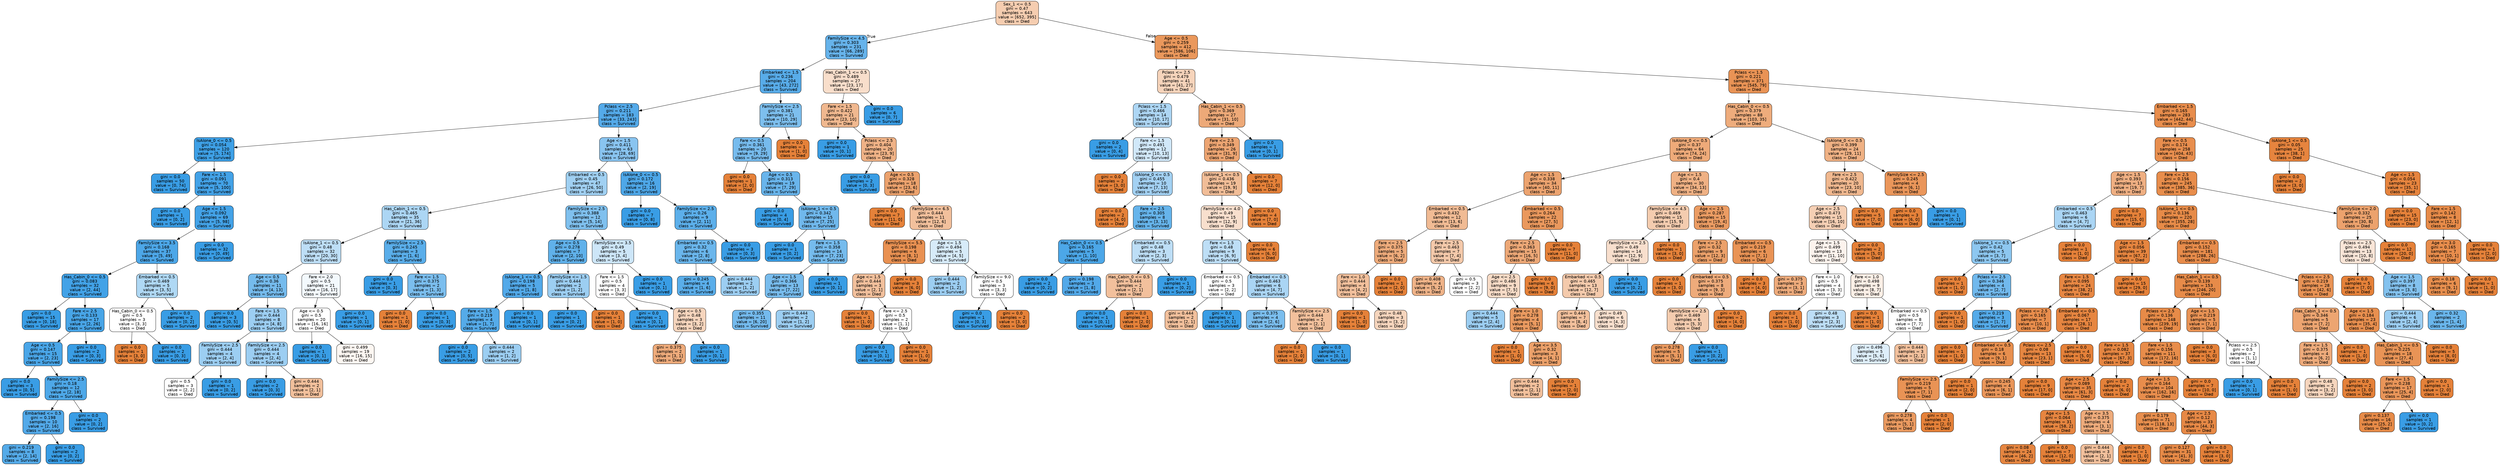 digraph Tree {
node [shape=box, style="filled, rounded", color="black", fontname=helvetica] ;
edge [fontname=helvetica] ;
0 [label="Sex_1 <= 0.5\ngini = 0.47\nsamples = 643\nvalue = [652, 395]\nclass = Died", fillcolor="#e5813965"] ;
1 [label="FamilySize <= 4.5\ngini = 0.303\nsamples = 231\nvalue = [66, 289]\nclass = Survived", fillcolor="#399de5c5"] ;
0 -> 1 [labeldistance=2.5, labelangle=45, headlabel="True"] ;
2 [label="Embarked <= 1.5\ngini = 0.236\nsamples = 204\nvalue = [43, 272]\nclass = Survived", fillcolor="#399de5d7"] ;
1 -> 2 ;
3 [label="Pclass <= 2.5\ngini = 0.211\nsamples = 183\nvalue = [33, 243]\nclass = Survived", fillcolor="#399de5dc"] ;
2 -> 3 ;
4 [label="IsAlone_0 <= 0.5\ngini = 0.054\nsamples = 120\nvalue = [5, 174]\nclass = Survived", fillcolor="#399de5f8"] ;
3 -> 4 ;
5 [label="gini = 0.0\nsamples = 50\nvalue = [0, 74]\nclass = Survived", fillcolor="#399de5ff"] ;
4 -> 5 ;
6 [label="Fare <= 1.5\ngini = 0.091\nsamples = 70\nvalue = [5, 100]\nclass = Survived", fillcolor="#399de5f2"] ;
4 -> 6 ;
7 [label="gini = 0.0\nsamples = 1\nvalue = [0, 2]\nclass = Survived", fillcolor="#399de5ff"] ;
6 -> 7 ;
8 [label="Age <= 1.5\ngini = 0.092\nsamples = 69\nvalue = [5, 98]\nclass = Survived", fillcolor="#399de5f2"] ;
6 -> 8 ;
9 [label="FamilySize <= 3.5\ngini = 0.168\nsamples = 37\nvalue = [5, 49]\nclass = Survived", fillcolor="#399de5e5"] ;
8 -> 9 ;
10 [label="Has_Cabin_0 <= 0.5\ngini = 0.083\nsamples = 32\nvalue = [2, 44]\nclass = Survived", fillcolor="#399de5f3"] ;
9 -> 10 ;
11 [label="gini = 0.0\nsamples = 15\nvalue = [0, 18]\nclass = Survived", fillcolor="#399de5ff"] ;
10 -> 11 ;
12 [label="Fare <= 2.5\ngini = 0.133\nsamples = 17\nvalue = [2, 26]\nclass = Survived", fillcolor="#399de5eb"] ;
10 -> 12 ;
13 [label="Age <= 0.5\ngini = 0.147\nsamples = 15\nvalue = [2, 23]\nclass = Survived", fillcolor="#399de5e9"] ;
12 -> 13 ;
14 [label="gini = 0.0\nsamples = 3\nvalue = [0, 5]\nclass = Survived", fillcolor="#399de5ff"] ;
13 -> 14 ;
15 [label="FamilySize <= 2.5\ngini = 0.18\nsamples = 12\nvalue = [2, 18]\nclass = Survived", fillcolor="#399de5e3"] ;
13 -> 15 ;
16 [label="Embarked <= 0.5\ngini = 0.198\nsamples = 10\nvalue = [2, 16]\nclass = Survived", fillcolor="#399de5df"] ;
15 -> 16 ;
17 [label="gini = 0.219\nsamples = 8\nvalue = [2, 14]\nclass = Survived", fillcolor="#399de5db"] ;
16 -> 17 ;
18 [label="gini = 0.0\nsamples = 2\nvalue = [0, 2]\nclass = Survived", fillcolor="#399de5ff"] ;
16 -> 18 ;
19 [label="gini = 0.0\nsamples = 2\nvalue = [0, 2]\nclass = Survived", fillcolor="#399de5ff"] ;
15 -> 19 ;
20 [label="gini = 0.0\nsamples = 2\nvalue = [0, 3]\nclass = Survived", fillcolor="#399de5ff"] ;
12 -> 20 ;
21 [label="Embarked <= 0.5\ngini = 0.469\nsamples = 5\nvalue = [3, 5]\nclass = Survived", fillcolor="#399de566"] ;
9 -> 21 ;
22 [label="Has_Cabin_0 <= 0.5\ngini = 0.5\nsamples = 3\nvalue = [3, 3]\nclass = Died", fillcolor="#e5813900"] ;
21 -> 22 ;
23 [label="gini = 0.0\nsamples = 1\nvalue = [3, 0]\nclass = Died", fillcolor="#e58139ff"] ;
22 -> 23 ;
24 [label="gini = 0.0\nsamples = 2\nvalue = [0, 3]\nclass = Survived", fillcolor="#399de5ff"] ;
22 -> 24 ;
25 [label="gini = 0.0\nsamples = 2\nvalue = [0, 2]\nclass = Survived", fillcolor="#399de5ff"] ;
21 -> 25 ;
26 [label="gini = 0.0\nsamples = 32\nvalue = [0, 49]\nclass = Survived", fillcolor="#399de5ff"] ;
8 -> 26 ;
27 [label="Age <= 1.5\ngini = 0.411\nsamples = 63\nvalue = [28, 69]\nclass = Survived", fillcolor="#399de598"] ;
3 -> 27 ;
28 [label="Embarked <= 0.5\ngini = 0.45\nsamples = 47\nvalue = [26, 50]\nclass = Survived", fillcolor="#399de57a"] ;
27 -> 28 ;
29 [label="Has_Cabin_1 <= 0.5\ngini = 0.465\nsamples = 35\nvalue = [21, 36]\nclass = Survived", fillcolor="#399de56a"] ;
28 -> 29 ;
30 [label="IsAlone_1 <= 0.5\ngini = 0.48\nsamples = 32\nvalue = [20, 30]\nclass = Survived", fillcolor="#399de555"] ;
29 -> 30 ;
31 [label="Age <= 0.5\ngini = 0.36\nsamples = 11\nvalue = [4, 13]\nclass = Survived", fillcolor="#399de5b1"] ;
30 -> 31 ;
32 [label="gini = 0.0\nsamples = 3\nvalue = [0, 5]\nclass = Survived", fillcolor="#399de5ff"] ;
31 -> 32 ;
33 [label="Fare <= 1.5\ngini = 0.444\nsamples = 8\nvalue = [4, 8]\nclass = Survived", fillcolor="#399de57f"] ;
31 -> 33 ;
34 [label="FamilySize <= 2.5\ngini = 0.444\nsamples = 4\nvalue = [2, 4]\nclass = Survived", fillcolor="#399de57f"] ;
33 -> 34 ;
35 [label="gini = 0.5\nsamples = 3\nvalue = [2, 2]\nclass = Died", fillcolor="#e5813900"] ;
34 -> 35 ;
36 [label="gini = 0.0\nsamples = 1\nvalue = [0, 2]\nclass = Survived", fillcolor="#399de5ff"] ;
34 -> 36 ;
37 [label="FamilySize <= 2.5\ngini = 0.444\nsamples = 4\nvalue = [2, 4]\nclass = Survived", fillcolor="#399de57f"] ;
33 -> 37 ;
38 [label="gini = 0.0\nsamples = 2\nvalue = [0, 3]\nclass = Survived", fillcolor="#399de5ff"] ;
37 -> 38 ;
39 [label="gini = 0.444\nsamples = 2\nvalue = [2, 1]\nclass = Died", fillcolor="#e581397f"] ;
37 -> 39 ;
40 [label="Fare <= 2.0\ngini = 0.5\nsamples = 21\nvalue = [16, 17]\nclass = Survived", fillcolor="#399de50f"] ;
30 -> 40 ;
41 [label="Age <= 0.5\ngini = 0.5\nsamples = 20\nvalue = [16, 16]\nclass = Died", fillcolor="#e5813900"] ;
40 -> 41 ;
42 [label="gini = 0.0\nsamples = 1\nvalue = [0, 1]\nclass = Survived", fillcolor="#399de5ff"] ;
41 -> 42 ;
43 [label="gini = 0.499\nsamples = 19\nvalue = [16, 15]\nclass = Died", fillcolor="#e5813910"] ;
41 -> 43 ;
44 [label="gini = 0.0\nsamples = 1\nvalue = [0, 1]\nclass = Survived", fillcolor="#399de5ff"] ;
40 -> 44 ;
45 [label="FamilySize <= 2.5\ngini = 0.245\nsamples = 3\nvalue = [1, 6]\nclass = Survived", fillcolor="#399de5d4"] ;
29 -> 45 ;
46 [label="gini = 0.0\nsamples = 1\nvalue = [0, 3]\nclass = Survived", fillcolor="#399de5ff"] ;
45 -> 46 ;
47 [label="Fare <= 1.5\ngini = 0.375\nsamples = 2\nvalue = [1, 3]\nclass = Survived", fillcolor="#399de5aa"] ;
45 -> 47 ;
48 [label="gini = 0.0\nsamples = 1\nvalue = [1, 0]\nclass = Died", fillcolor="#e58139ff"] ;
47 -> 48 ;
49 [label="gini = 0.0\nsamples = 1\nvalue = [0, 3]\nclass = Survived", fillcolor="#399de5ff"] ;
47 -> 49 ;
50 [label="FamilySize <= 2.5\ngini = 0.388\nsamples = 12\nvalue = [5, 14]\nclass = Survived", fillcolor="#399de5a4"] ;
28 -> 50 ;
51 [label="Age <= 0.5\ngini = 0.278\nsamples = 7\nvalue = [2, 10]\nclass = Survived", fillcolor="#399de5cc"] ;
50 -> 51 ;
52 [label="IsAlone_1 <= 0.5\ngini = 0.198\nsamples = 5\nvalue = [1, 8]\nclass = Survived", fillcolor="#399de5df"] ;
51 -> 52 ;
53 [label="Fare <= 1.5\ngini = 0.219\nsamples = 4\nvalue = [1, 7]\nclass = Survived", fillcolor="#399de5db"] ;
52 -> 53 ;
54 [label="gini = 0.0\nsamples = 2\nvalue = [0, 5]\nclass = Survived", fillcolor="#399de5ff"] ;
53 -> 54 ;
55 [label="gini = 0.444\nsamples = 2\nvalue = [1, 2]\nclass = Survived", fillcolor="#399de57f"] ;
53 -> 55 ;
56 [label="gini = 0.0\nsamples = 1\nvalue = [0, 1]\nclass = Survived", fillcolor="#399de5ff"] ;
52 -> 56 ;
57 [label="FamilySize <= 1.5\ngini = 0.444\nsamples = 2\nvalue = [1, 2]\nclass = Survived", fillcolor="#399de57f"] ;
51 -> 57 ;
58 [label="gini = 0.0\nsamples = 1\nvalue = [0, 2]\nclass = Survived", fillcolor="#399de5ff"] ;
57 -> 58 ;
59 [label="gini = 0.0\nsamples = 1\nvalue = [1, 0]\nclass = Died", fillcolor="#e58139ff"] ;
57 -> 59 ;
60 [label="FamilySize <= 3.5\ngini = 0.49\nsamples = 5\nvalue = [3, 4]\nclass = Survived", fillcolor="#399de540"] ;
50 -> 60 ;
61 [label="Fare <= 1.5\ngini = 0.5\nsamples = 4\nvalue = [3, 3]\nclass = Died", fillcolor="#e5813900"] ;
60 -> 61 ;
62 [label="gini = 0.0\nsamples = 1\nvalue = [0, 1]\nclass = Survived", fillcolor="#399de5ff"] ;
61 -> 62 ;
63 [label="Age <= 0.5\ngini = 0.48\nsamples = 3\nvalue = [3, 2]\nclass = Died", fillcolor="#e5813955"] ;
61 -> 63 ;
64 [label="gini = 0.375\nsamples = 2\nvalue = [3, 1]\nclass = Died", fillcolor="#e58139aa"] ;
63 -> 64 ;
65 [label="gini = 0.0\nsamples = 1\nvalue = [0, 1]\nclass = Survived", fillcolor="#399de5ff"] ;
63 -> 65 ;
66 [label="gini = 0.0\nsamples = 1\nvalue = [0, 1]\nclass = Survived", fillcolor="#399de5ff"] ;
60 -> 66 ;
67 [label="IsAlone_0 <= 0.5\ngini = 0.172\nsamples = 16\nvalue = [2, 19]\nclass = Survived", fillcolor="#399de5e4"] ;
27 -> 67 ;
68 [label="gini = 0.0\nsamples = 7\nvalue = [0, 8]\nclass = Survived", fillcolor="#399de5ff"] ;
67 -> 68 ;
69 [label="FamilySize <= 2.5\ngini = 0.26\nsamples = 9\nvalue = [2, 11]\nclass = Survived", fillcolor="#399de5d1"] ;
67 -> 69 ;
70 [label="Embarked <= 0.5\ngini = 0.32\nsamples = 6\nvalue = [2, 8]\nclass = Survived", fillcolor="#399de5bf"] ;
69 -> 70 ;
71 [label="gini = 0.245\nsamples = 4\nvalue = [1, 6]\nclass = Survived", fillcolor="#399de5d4"] ;
70 -> 71 ;
72 [label="gini = 0.444\nsamples = 2\nvalue = [1, 2]\nclass = Survived", fillcolor="#399de57f"] ;
70 -> 72 ;
73 [label="gini = 0.0\nsamples = 3\nvalue = [0, 3]\nclass = Survived", fillcolor="#399de5ff"] ;
69 -> 73 ;
74 [label="FamilySize <= 2.5\ngini = 0.381\nsamples = 21\nvalue = [10, 29]\nclass = Survived", fillcolor="#399de5a7"] ;
2 -> 74 ;
75 [label="Fare <= 0.5\ngini = 0.361\nsamples = 20\nvalue = [9, 29]\nclass = Survived", fillcolor="#399de5b0"] ;
74 -> 75 ;
76 [label="gini = 0.0\nsamples = 1\nvalue = [2, 0]\nclass = Died", fillcolor="#e58139ff"] ;
75 -> 76 ;
77 [label="Age <= 0.5\ngini = 0.313\nsamples = 19\nvalue = [7, 29]\nclass = Survived", fillcolor="#399de5c1"] ;
75 -> 77 ;
78 [label="gini = 0.0\nsamples = 4\nvalue = [0, 4]\nclass = Survived", fillcolor="#399de5ff"] ;
77 -> 78 ;
79 [label="IsAlone_1 <= 0.5\ngini = 0.342\nsamples = 15\nvalue = [7, 25]\nclass = Survived", fillcolor="#399de5b8"] ;
77 -> 79 ;
80 [label="gini = 0.0\nsamples = 1\nvalue = [0, 2]\nclass = Survived", fillcolor="#399de5ff"] ;
79 -> 80 ;
81 [label="Fare <= 1.5\ngini = 0.358\nsamples = 14\nvalue = [7, 23]\nclass = Survived", fillcolor="#399de5b1"] ;
79 -> 81 ;
82 [label="Age <= 1.5\ngini = 0.366\nsamples = 13\nvalue = [7, 22]\nclass = Survived", fillcolor="#399de5ae"] ;
81 -> 82 ;
83 [label="gini = 0.355\nsamples = 11\nvalue = [6, 20]\nclass = Survived", fillcolor="#399de5b3"] ;
82 -> 83 ;
84 [label="gini = 0.444\nsamples = 2\nvalue = [1, 2]\nclass = Survived", fillcolor="#399de57f"] ;
82 -> 84 ;
85 [label="gini = 0.0\nsamples = 1\nvalue = [0, 1]\nclass = Survived", fillcolor="#399de5ff"] ;
81 -> 85 ;
86 [label="gini = 0.0\nsamples = 1\nvalue = [1, 0]\nclass = Died", fillcolor="#e58139ff"] ;
74 -> 86 ;
87 [label="Has_Cabin_1 <= 0.5\ngini = 0.489\nsamples = 27\nvalue = [23, 17]\nclass = Died", fillcolor="#e5813943"] ;
1 -> 87 ;
88 [label="Fare <= 1.5\ngini = 0.422\nsamples = 21\nvalue = [23, 10]\nclass = Died", fillcolor="#e5813990"] ;
87 -> 88 ;
89 [label="gini = 0.0\nsamples = 1\nvalue = [0, 1]\nclass = Survived", fillcolor="#399de5ff"] ;
88 -> 89 ;
90 [label="Pclass <= 2.5\ngini = 0.404\nsamples = 20\nvalue = [23, 9]\nclass = Died", fillcolor="#e581399b"] ;
88 -> 90 ;
91 [label="gini = 0.0\nsamples = 2\nvalue = [0, 3]\nclass = Survived", fillcolor="#399de5ff"] ;
90 -> 91 ;
92 [label="Age <= 0.5\ngini = 0.328\nsamples = 18\nvalue = [23, 6]\nclass = Died", fillcolor="#e58139bc"] ;
90 -> 92 ;
93 [label="gini = 0.0\nsamples = 7\nvalue = [11, 0]\nclass = Died", fillcolor="#e58139ff"] ;
92 -> 93 ;
94 [label="FamilySize <= 6.5\ngini = 0.444\nsamples = 11\nvalue = [12, 6]\nclass = Died", fillcolor="#e581397f"] ;
92 -> 94 ;
95 [label="FamilySize <= 5.5\ngini = 0.198\nsamples = 6\nvalue = [8, 1]\nclass = Died", fillcolor="#e58139df"] ;
94 -> 95 ;
96 [label="Age <= 1.5\ngini = 0.444\nsamples = 3\nvalue = [2, 1]\nclass = Died", fillcolor="#e581397f"] ;
95 -> 96 ;
97 [label="gini = 0.0\nsamples = 1\nvalue = [1, 0]\nclass = Died", fillcolor="#e58139ff"] ;
96 -> 97 ;
98 [label="Fare <= 2.5\ngini = 0.5\nsamples = 2\nvalue = [1, 1]\nclass = Died", fillcolor="#e5813900"] ;
96 -> 98 ;
99 [label="gini = 0.0\nsamples = 1\nvalue = [0, 1]\nclass = Survived", fillcolor="#399de5ff"] ;
98 -> 99 ;
100 [label="gini = 0.0\nsamples = 1\nvalue = [1, 0]\nclass = Died", fillcolor="#e58139ff"] ;
98 -> 100 ;
101 [label="gini = 0.0\nsamples = 3\nvalue = [6, 0]\nclass = Died", fillcolor="#e58139ff"] ;
95 -> 101 ;
102 [label="Age <= 1.5\ngini = 0.494\nsamples = 5\nvalue = [4, 5]\nclass = Survived", fillcolor="#399de533"] ;
94 -> 102 ;
103 [label="gini = 0.444\nsamples = 2\nvalue = [1, 2]\nclass = Survived", fillcolor="#399de57f"] ;
102 -> 103 ;
104 [label="FamilySize <= 9.0\ngini = 0.5\nsamples = 3\nvalue = [3, 3]\nclass = Died", fillcolor="#e5813900"] ;
102 -> 104 ;
105 [label="gini = 0.0\nsamples = 1\nvalue = [0, 3]\nclass = Survived", fillcolor="#399de5ff"] ;
104 -> 105 ;
106 [label="gini = 0.0\nsamples = 2\nvalue = [3, 0]\nclass = Died", fillcolor="#e58139ff"] ;
104 -> 106 ;
107 [label="gini = 0.0\nsamples = 6\nvalue = [0, 7]\nclass = Survived", fillcolor="#399de5ff"] ;
87 -> 107 ;
108 [label="Age <= 0.5\ngini = 0.259\nsamples = 412\nvalue = [586, 106]\nclass = Died", fillcolor="#e58139d1"] ;
0 -> 108 [labeldistance=2.5, labelangle=-45, headlabel="False"] ;
109 [label="Pclass <= 2.5\ngini = 0.479\nsamples = 41\nvalue = [41, 27]\nclass = Died", fillcolor="#e5813957"] ;
108 -> 109 ;
110 [label="Pclass <= 1.5\ngini = 0.466\nsamples = 14\nvalue = [10, 17]\nclass = Survived", fillcolor="#399de569"] ;
109 -> 110 ;
111 [label="gini = 0.0\nsamples = 2\nvalue = [0, 4]\nclass = Survived", fillcolor="#399de5ff"] ;
110 -> 111 ;
112 [label="Fare <= 1.5\ngini = 0.491\nsamples = 12\nvalue = [10, 13]\nclass = Survived", fillcolor="#399de53b"] ;
110 -> 112 ;
113 [label="gini = 0.0\nsamples = 2\nvalue = [3, 0]\nclass = Died", fillcolor="#e58139ff"] ;
112 -> 113 ;
114 [label="IsAlone_0 <= 0.5\ngini = 0.455\nsamples = 10\nvalue = [7, 13]\nclass = Survived", fillcolor="#399de576"] ;
112 -> 114 ;
115 [label="gini = 0.0\nsamples = 2\nvalue = [4, 0]\nclass = Died", fillcolor="#e58139ff"] ;
114 -> 115 ;
116 [label="Fare <= 2.5\ngini = 0.305\nsamples = 8\nvalue = [3, 13]\nclass = Survived", fillcolor="#399de5c4"] ;
114 -> 116 ;
117 [label="Has_Cabin_0 <= 0.5\ngini = 0.165\nsamples = 5\nvalue = [1, 10]\nclass = Survived", fillcolor="#399de5e6"] ;
116 -> 117 ;
118 [label="gini = 0.0\nsamples = 2\nvalue = [0, 2]\nclass = Survived", fillcolor="#399de5ff"] ;
117 -> 118 ;
119 [label="gini = 0.198\nsamples = 3\nvalue = [1, 8]\nclass = Survived", fillcolor="#399de5df"] ;
117 -> 119 ;
120 [label="Embarked <= 0.5\ngini = 0.48\nsamples = 3\nvalue = [2, 3]\nclass = Survived", fillcolor="#399de555"] ;
116 -> 120 ;
121 [label="Has_Cabin_0 <= 0.5\ngini = 0.444\nsamples = 2\nvalue = [2, 1]\nclass = Died", fillcolor="#e581397f"] ;
120 -> 121 ;
122 [label="gini = 0.0\nsamples = 1\nvalue = [0, 1]\nclass = Survived", fillcolor="#399de5ff"] ;
121 -> 122 ;
123 [label="gini = 0.0\nsamples = 1\nvalue = [2, 0]\nclass = Died", fillcolor="#e58139ff"] ;
121 -> 123 ;
124 [label="gini = 0.0\nsamples = 1\nvalue = [0, 2]\nclass = Survived", fillcolor="#399de5ff"] ;
120 -> 124 ;
125 [label="Has_Cabin_1 <= 0.5\ngini = 0.369\nsamples = 27\nvalue = [31, 10]\nclass = Died", fillcolor="#e58139ad"] ;
109 -> 125 ;
126 [label="Fare <= 2.5\ngini = 0.349\nsamples = 26\nvalue = [31, 9]\nclass = Died", fillcolor="#e58139b5"] ;
125 -> 126 ;
127 [label="IsAlone_1 <= 0.5\ngini = 0.436\nsamples = 19\nvalue = [19, 9]\nclass = Died", fillcolor="#e5813986"] ;
126 -> 127 ;
128 [label="FamilySize <= 4.0\ngini = 0.49\nsamples = 15\nvalue = [12, 9]\nclass = Died", fillcolor="#e5813940"] ;
127 -> 128 ;
129 [label="Fare <= 1.5\ngini = 0.48\nsamples = 9\nvalue = [6, 9]\nclass = Survived", fillcolor="#399de555"] ;
128 -> 129 ;
130 [label="Embarked <= 0.5\ngini = 0.5\nsamples = 3\nvalue = [2, 2]\nclass = Died", fillcolor="#e5813900"] ;
129 -> 130 ;
131 [label="gini = 0.444\nsamples = 2\nvalue = [2, 1]\nclass = Died", fillcolor="#e581397f"] ;
130 -> 131 ;
132 [label="gini = 0.0\nsamples = 1\nvalue = [0, 1]\nclass = Survived", fillcolor="#399de5ff"] ;
130 -> 132 ;
133 [label="Embarked <= 0.5\ngini = 0.463\nsamples = 6\nvalue = [4, 7]\nclass = Survived", fillcolor="#399de56d"] ;
129 -> 133 ;
134 [label="gini = 0.375\nsamples = 4\nvalue = [2, 6]\nclass = Survived", fillcolor="#399de5aa"] ;
133 -> 134 ;
135 [label="FamilySize <= 2.5\ngini = 0.444\nsamples = 2\nvalue = [2, 1]\nclass = Died", fillcolor="#e581397f"] ;
133 -> 135 ;
136 [label="gini = 0.0\nsamples = 1\nvalue = [2, 0]\nclass = Died", fillcolor="#e58139ff"] ;
135 -> 136 ;
137 [label="gini = 0.0\nsamples = 1\nvalue = [0, 1]\nclass = Survived", fillcolor="#399de5ff"] ;
135 -> 137 ;
138 [label="gini = 0.0\nsamples = 6\nvalue = [6, 0]\nclass = Died", fillcolor="#e58139ff"] ;
128 -> 138 ;
139 [label="gini = 0.0\nsamples = 4\nvalue = [7, 0]\nclass = Died", fillcolor="#e58139ff"] ;
127 -> 139 ;
140 [label="gini = 0.0\nsamples = 7\nvalue = [12, 0]\nclass = Died", fillcolor="#e58139ff"] ;
126 -> 140 ;
141 [label="gini = 0.0\nsamples = 1\nvalue = [0, 1]\nclass = Survived", fillcolor="#399de5ff"] ;
125 -> 141 ;
142 [label="Pclass <= 1.5\ngini = 0.221\nsamples = 371\nvalue = [545, 79]\nclass = Died", fillcolor="#e58139da"] ;
108 -> 142 ;
143 [label="Has_Cabin_0 <= 0.5\ngini = 0.379\nsamples = 88\nvalue = [103, 35]\nclass = Died", fillcolor="#e58139a8"] ;
142 -> 143 ;
144 [label="IsAlone_0 <= 0.5\ngini = 0.37\nsamples = 64\nvalue = [74, 24]\nclass = Died", fillcolor="#e58139ac"] ;
143 -> 144 ;
145 [label="Age <= 1.5\ngini = 0.338\nsamples = 34\nvalue = [40, 11]\nclass = Died", fillcolor="#e58139b9"] ;
144 -> 145 ;
146 [label="Embarked <= 0.5\ngini = 0.432\nsamples = 12\nvalue = [13, 6]\nclass = Died", fillcolor="#e5813989"] ;
145 -> 146 ;
147 [label="Fare <= 2.5\ngini = 0.375\nsamples = 5\nvalue = [6, 2]\nclass = Died", fillcolor="#e58139aa"] ;
146 -> 147 ;
148 [label="Fare <= 1.0\ngini = 0.444\nsamples = 4\nvalue = [4, 2]\nclass = Died", fillcolor="#e581397f"] ;
147 -> 148 ;
149 [label="gini = 0.0\nsamples = 1\nvalue = [1, 0]\nclass = Died", fillcolor="#e58139ff"] ;
148 -> 149 ;
150 [label="gini = 0.48\nsamples = 3\nvalue = [3, 2]\nclass = Died", fillcolor="#e5813955"] ;
148 -> 150 ;
151 [label="gini = 0.0\nsamples = 1\nvalue = [2, 0]\nclass = Died", fillcolor="#e58139ff"] ;
147 -> 151 ;
152 [label="Fare <= 2.5\ngini = 0.463\nsamples = 7\nvalue = [7, 4]\nclass = Died", fillcolor="#e581396d"] ;
146 -> 152 ;
153 [label="gini = 0.408\nsamples = 4\nvalue = [5, 2]\nclass = Died", fillcolor="#e5813999"] ;
152 -> 153 ;
154 [label="gini = 0.5\nsamples = 3\nvalue = [2, 2]\nclass = Died", fillcolor="#e5813900"] ;
152 -> 154 ;
155 [label="Embarked <= 0.5\ngini = 0.264\nsamples = 22\nvalue = [27, 5]\nclass = Died", fillcolor="#e58139d0"] ;
145 -> 155 ;
156 [label="Fare <= 2.5\ngini = 0.363\nsamples = 15\nvalue = [16, 5]\nclass = Died", fillcolor="#e58139af"] ;
155 -> 156 ;
157 [label="Age <= 2.5\ngini = 0.486\nsamples = 9\nvalue = [7, 5]\nclass = Died", fillcolor="#e5813949"] ;
156 -> 157 ;
158 [label="gini = 0.444\nsamples = 5\nvalue = [2, 4]\nclass = Survived", fillcolor="#399de57f"] ;
157 -> 158 ;
159 [label="Fare <= 1.0\ngini = 0.278\nsamples = 4\nvalue = [5, 1]\nclass = Died", fillcolor="#e58139cc"] ;
157 -> 159 ;
160 [label="gini = 0.0\nsamples = 1\nvalue = [1, 0]\nclass = Died", fillcolor="#e58139ff"] ;
159 -> 160 ;
161 [label="Age <= 3.5\ngini = 0.32\nsamples = 3\nvalue = [4, 1]\nclass = Died", fillcolor="#e58139bf"] ;
159 -> 161 ;
162 [label="gini = 0.444\nsamples = 2\nvalue = [2, 1]\nclass = Died", fillcolor="#e581397f"] ;
161 -> 162 ;
163 [label="gini = 0.0\nsamples = 1\nvalue = [2, 0]\nclass = Died", fillcolor="#e58139ff"] ;
161 -> 163 ;
164 [label="gini = 0.0\nsamples = 6\nvalue = [9, 0]\nclass = Died", fillcolor="#e58139ff"] ;
156 -> 164 ;
165 [label="gini = 0.0\nsamples = 7\nvalue = [11, 0]\nclass = Died", fillcolor="#e58139ff"] ;
155 -> 165 ;
166 [label="Age <= 1.5\ngini = 0.4\nsamples = 30\nvalue = [34, 13]\nclass = Died", fillcolor="#e581399e"] ;
144 -> 166 ;
167 [label="FamilySize <= 4.5\ngini = 0.469\nsamples = 15\nvalue = [15, 9]\nclass = Died", fillcolor="#e5813966"] ;
166 -> 167 ;
168 [label="FamilySize <= 2.5\ngini = 0.49\nsamples = 14\nvalue = [12, 9]\nclass = Died", fillcolor="#e5813940"] ;
167 -> 168 ;
169 [label="Embarked <= 0.5\ngini = 0.465\nsamples = 13\nvalue = [12, 7]\nclass = Died", fillcolor="#e581396a"] ;
168 -> 169 ;
170 [label="gini = 0.444\nsamples = 7\nvalue = [8, 4]\nclass = Died", fillcolor="#e581397f"] ;
169 -> 170 ;
171 [label="gini = 0.49\nsamples = 6\nvalue = [4, 3]\nclass = Died", fillcolor="#e5813940"] ;
169 -> 171 ;
172 [label="gini = 0.0\nsamples = 1\nvalue = [0, 2]\nclass = Survived", fillcolor="#399de5ff"] ;
168 -> 172 ;
173 [label="gini = 0.0\nsamples = 1\nvalue = [3, 0]\nclass = Died", fillcolor="#e58139ff"] ;
167 -> 173 ;
174 [label="Age <= 2.5\ngini = 0.287\nsamples = 15\nvalue = [19, 4]\nclass = Died", fillcolor="#e58139c9"] ;
166 -> 174 ;
175 [label="Fare <= 2.5\ngini = 0.32\nsamples = 9\nvalue = [12, 3]\nclass = Died", fillcolor="#e58139bf"] ;
174 -> 175 ;
176 [label="gini = 0.0\nsamples = 1\nvalue = [3, 0]\nclass = Died", fillcolor="#e58139ff"] ;
175 -> 176 ;
177 [label="Embarked <= 0.5\ngini = 0.375\nsamples = 8\nvalue = [9, 3]\nclass = Died", fillcolor="#e58139aa"] ;
175 -> 177 ;
178 [label="FamilySize <= 2.5\ngini = 0.469\nsamples = 6\nvalue = [5, 3]\nclass = Died", fillcolor="#e5813966"] ;
177 -> 178 ;
179 [label="gini = 0.278\nsamples = 5\nvalue = [5, 1]\nclass = Died", fillcolor="#e58139cc"] ;
178 -> 179 ;
180 [label="gini = 0.0\nsamples = 1\nvalue = [0, 2]\nclass = Survived", fillcolor="#399de5ff"] ;
178 -> 180 ;
181 [label="gini = 0.0\nsamples = 2\nvalue = [4, 0]\nclass = Died", fillcolor="#e58139ff"] ;
177 -> 181 ;
182 [label="Embarked <= 0.5\ngini = 0.219\nsamples = 6\nvalue = [7, 1]\nclass = Died", fillcolor="#e58139db"] ;
174 -> 182 ;
183 [label="gini = 0.0\nsamples = 3\nvalue = [4, 0]\nclass = Died", fillcolor="#e58139ff"] ;
182 -> 183 ;
184 [label="gini = 0.375\nsamples = 3\nvalue = [3, 1]\nclass = Died", fillcolor="#e58139aa"] ;
182 -> 184 ;
185 [label="IsAlone_0 <= 0.5\ngini = 0.399\nsamples = 24\nvalue = [29, 11]\nclass = Died", fillcolor="#e581399e"] ;
143 -> 185 ;
186 [label="Fare <= 2.5\ngini = 0.422\nsamples = 20\nvalue = [23, 10]\nclass = Died", fillcolor="#e5813990"] ;
185 -> 186 ;
187 [label="Age <= 2.5\ngini = 0.473\nsamples = 15\nvalue = [16, 10]\nclass = Died", fillcolor="#e5813960"] ;
186 -> 187 ;
188 [label="Age <= 1.5\ngini = 0.499\nsamples = 13\nvalue = [11, 10]\nclass = Died", fillcolor="#e5813917"] ;
187 -> 188 ;
189 [label="Fare <= 1.0\ngini = 0.5\nsamples = 4\nvalue = [3, 3]\nclass = Died", fillcolor="#e5813900"] ;
188 -> 189 ;
190 [label="gini = 0.0\nsamples = 1\nvalue = [1, 0]\nclass = Died", fillcolor="#e58139ff"] ;
189 -> 190 ;
191 [label="gini = 0.48\nsamples = 3\nvalue = [2, 3]\nclass = Survived", fillcolor="#399de555"] ;
189 -> 191 ;
192 [label="Fare <= 1.0\ngini = 0.498\nsamples = 9\nvalue = [8, 7]\nclass = Died", fillcolor="#e5813920"] ;
188 -> 192 ;
193 [label="gini = 0.0\nsamples = 1\nvalue = [1, 0]\nclass = Died", fillcolor="#e58139ff"] ;
192 -> 193 ;
194 [label="Embarked <= 0.5\ngini = 0.5\nsamples = 8\nvalue = [7, 7]\nclass = Died", fillcolor="#e5813900"] ;
192 -> 194 ;
195 [label="gini = 0.496\nsamples = 5\nvalue = [5, 6]\nclass = Survived", fillcolor="#399de52a"] ;
194 -> 195 ;
196 [label="gini = 0.444\nsamples = 3\nvalue = [2, 1]\nclass = Died", fillcolor="#e581397f"] ;
194 -> 196 ;
197 [label="gini = 0.0\nsamples = 2\nvalue = [5, 0]\nclass = Died", fillcolor="#e58139ff"] ;
187 -> 197 ;
198 [label="gini = 0.0\nsamples = 5\nvalue = [7, 0]\nclass = Died", fillcolor="#e58139ff"] ;
186 -> 198 ;
199 [label="FamilySize <= 2.5\ngini = 0.245\nsamples = 4\nvalue = [6, 1]\nclass = Died", fillcolor="#e58139d4"] ;
185 -> 199 ;
200 [label="gini = 0.0\nsamples = 3\nvalue = [6, 0]\nclass = Died", fillcolor="#e58139ff"] ;
199 -> 200 ;
201 [label="gini = 0.0\nsamples = 1\nvalue = [0, 1]\nclass = Survived", fillcolor="#399de5ff"] ;
199 -> 201 ;
202 [label="Embarked <= 1.5\ngini = 0.165\nsamples = 283\nvalue = [442, 44]\nclass = Died", fillcolor="#e58139e6"] ;
142 -> 202 ;
203 [label="Fare <= 0.5\ngini = 0.174\nsamples = 258\nvalue = [404, 43]\nclass = Died", fillcolor="#e58139e4"] ;
202 -> 203 ;
204 [label="Age <= 1.5\ngini = 0.393\nsamples = 13\nvalue = [19, 7]\nclass = Died", fillcolor="#e58139a1"] ;
203 -> 204 ;
205 [label="Embarked <= 0.5\ngini = 0.463\nsamples = 6\nvalue = [4, 7]\nclass = Survived", fillcolor="#399de56d"] ;
204 -> 205 ;
206 [label="IsAlone_1 <= 0.5\ngini = 0.42\nsamples = 5\nvalue = [3, 7]\nclass = Survived", fillcolor="#399de592"] ;
205 -> 206 ;
207 [label="gini = 0.0\nsamples = 1\nvalue = [1, 0]\nclass = Died", fillcolor="#e58139ff"] ;
206 -> 207 ;
208 [label="Pclass <= 2.5\ngini = 0.346\nsamples = 4\nvalue = [2, 7]\nclass = Survived", fillcolor="#399de5b6"] ;
206 -> 208 ;
209 [label="gini = 0.0\nsamples = 1\nvalue = [1, 0]\nclass = Died", fillcolor="#e58139ff"] ;
208 -> 209 ;
210 [label="gini = 0.219\nsamples = 3\nvalue = [1, 7]\nclass = Survived", fillcolor="#399de5db"] ;
208 -> 210 ;
211 [label="gini = 0.0\nsamples = 1\nvalue = [1, 0]\nclass = Died", fillcolor="#e58139ff"] ;
205 -> 211 ;
212 [label="gini = 0.0\nsamples = 7\nvalue = [15, 0]\nclass = Died", fillcolor="#e58139ff"] ;
204 -> 212 ;
213 [label="Fare <= 2.5\ngini = 0.156\nsamples = 245\nvalue = [385, 36]\nclass = Died", fillcolor="#e58139e7"] ;
203 -> 213 ;
214 [label="IsAlone_1 <= 0.5\ngini = 0.136\nsamples = 220\nvalue = [355, 28]\nclass = Died", fillcolor="#e58139eb"] ;
213 -> 214 ;
215 [label="Age <= 1.5\ngini = 0.056\nsamples = 39\nvalue = [67, 2]\nclass = Died", fillcolor="#e58139f7"] ;
214 -> 215 ;
216 [label="Fare <= 1.5\ngini = 0.095\nsamples = 24\nvalue = [38, 2]\nclass = Died", fillcolor="#e58139f2"] ;
215 -> 216 ;
217 [label="Pclass <= 2.5\ngini = 0.165\nsamples = 7\nvalue = [10, 1]\nclass = Died", fillcolor="#e58139e6"] ;
216 -> 217 ;
218 [label="gini = 0.0\nsamples = 1\nvalue = [1, 0]\nclass = Died", fillcolor="#e58139ff"] ;
217 -> 218 ;
219 [label="Embarked <= 0.5\ngini = 0.18\nsamples = 6\nvalue = [9, 1]\nclass = Died", fillcolor="#e58139e3"] ;
217 -> 219 ;
220 [label="FamilySize <= 2.5\ngini = 0.219\nsamples = 5\nvalue = [7, 1]\nclass = Died", fillcolor="#e58139db"] ;
219 -> 220 ;
221 [label="gini = 0.278\nsamples = 4\nvalue = [5, 1]\nclass = Died", fillcolor="#e58139cc"] ;
220 -> 221 ;
222 [label="gini = 0.0\nsamples = 1\nvalue = [2, 0]\nclass = Died", fillcolor="#e58139ff"] ;
220 -> 222 ;
223 [label="gini = 0.0\nsamples = 1\nvalue = [2, 0]\nclass = Died", fillcolor="#e58139ff"] ;
219 -> 223 ;
224 [label="Embarked <= 0.5\ngini = 0.067\nsamples = 17\nvalue = [28, 1]\nclass = Died", fillcolor="#e58139f6"] ;
216 -> 224 ;
225 [label="Pclass <= 2.5\ngini = 0.08\nsamples = 13\nvalue = [23, 1]\nclass = Died", fillcolor="#e58139f4"] ;
224 -> 225 ;
226 [label="gini = 0.245\nsamples = 4\nvalue = [6, 1]\nclass = Died", fillcolor="#e58139d4"] ;
225 -> 226 ;
227 [label="gini = 0.0\nsamples = 9\nvalue = [17, 0]\nclass = Died", fillcolor="#e58139ff"] ;
225 -> 227 ;
228 [label="gini = 0.0\nsamples = 4\nvalue = [5, 0]\nclass = Died", fillcolor="#e58139ff"] ;
224 -> 228 ;
229 [label="gini = 0.0\nsamples = 15\nvalue = [29, 0]\nclass = Died", fillcolor="#e58139ff"] ;
215 -> 229 ;
230 [label="Embarked <= 0.5\ngini = 0.152\nsamples = 181\nvalue = [288, 26]\nclass = Died", fillcolor="#e58139e8"] ;
214 -> 230 ;
231 [label="Has_Cabin_1 <= 0.5\ngini = 0.139\nsamples = 153\nvalue = [246, 20]\nclass = Died", fillcolor="#e58139ea"] ;
230 -> 231 ;
232 [label="Pclass <= 2.5\ngini = 0.136\nsamples = 148\nvalue = [239, 19]\nclass = Died", fillcolor="#e58139eb"] ;
231 -> 232 ;
233 [label="Fare <= 1.5\ngini = 0.082\nsamples = 37\nvalue = [67, 3]\nclass = Died", fillcolor="#e58139f4"] ;
232 -> 233 ;
234 [label="Age <= 2.5\ngini = 0.089\nsamples = 35\nvalue = [61, 3]\nclass = Died", fillcolor="#e58139f2"] ;
233 -> 234 ;
235 [label="Age <= 1.5\ngini = 0.064\nsamples = 31\nvalue = [58, 2]\nclass = Died", fillcolor="#e58139f6"] ;
234 -> 235 ;
236 [label="gini = 0.08\nsamples = 24\nvalue = [46, 2]\nclass = Died", fillcolor="#e58139f4"] ;
235 -> 236 ;
237 [label="gini = 0.0\nsamples = 7\nvalue = [12, 0]\nclass = Died", fillcolor="#e58139ff"] ;
235 -> 237 ;
238 [label="Age <= 3.5\ngini = 0.375\nsamples = 4\nvalue = [3, 1]\nclass = Died", fillcolor="#e58139aa"] ;
234 -> 238 ;
239 [label="gini = 0.444\nsamples = 3\nvalue = [2, 1]\nclass = Died", fillcolor="#e581397f"] ;
238 -> 239 ;
240 [label="gini = 0.0\nsamples = 1\nvalue = [1, 0]\nclass = Died", fillcolor="#e58139ff"] ;
238 -> 240 ;
241 [label="gini = 0.0\nsamples = 2\nvalue = [6, 0]\nclass = Died", fillcolor="#e58139ff"] ;
233 -> 241 ;
242 [label="Fare <= 1.5\ngini = 0.156\nsamples = 111\nvalue = [172, 16]\nclass = Died", fillcolor="#e58139e7"] ;
232 -> 242 ;
243 [label="Age <= 1.5\ngini = 0.164\nsamples = 104\nvalue = [162, 16]\nclass = Died", fillcolor="#e58139e6"] ;
242 -> 243 ;
244 [label="gini = 0.179\nsamples = 71\nvalue = [118, 13]\nclass = Died", fillcolor="#e58139e3"] ;
243 -> 244 ;
245 [label="Age <= 2.5\ngini = 0.12\nsamples = 33\nvalue = [44, 3]\nclass = Died", fillcolor="#e58139ee"] ;
243 -> 245 ;
246 [label="gini = 0.127\nsamples = 31\nvalue = [41, 3]\nclass = Died", fillcolor="#e58139ec"] ;
245 -> 246 ;
247 [label="gini = 0.0\nsamples = 2\nvalue = [3, 0]\nclass = Died", fillcolor="#e58139ff"] ;
245 -> 247 ;
248 [label="gini = 0.0\nsamples = 7\nvalue = [10, 0]\nclass = Died", fillcolor="#e58139ff"] ;
242 -> 248 ;
249 [label="Age <= 1.5\ngini = 0.219\nsamples = 5\nvalue = [7, 1]\nclass = Died", fillcolor="#e58139db"] ;
231 -> 249 ;
250 [label="gini = 0.0\nsamples = 3\nvalue = [6, 0]\nclass = Died", fillcolor="#e58139ff"] ;
249 -> 250 ;
251 [label="Pclass <= 2.5\ngini = 0.5\nsamples = 2\nvalue = [1, 1]\nclass = Died", fillcolor="#e5813900"] ;
249 -> 251 ;
252 [label="gini = 0.0\nsamples = 1\nvalue = [0, 1]\nclass = Survived", fillcolor="#399de5ff"] ;
251 -> 252 ;
253 [label="gini = 0.0\nsamples = 1\nvalue = [1, 0]\nclass = Died", fillcolor="#e58139ff"] ;
251 -> 253 ;
254 [label="Pclass <= 2.5\ngini = 0.219\nsamples = 28\nvalue = [42, 6]\nclass = Died", fillcolor="#e58139db"] ;
230 -> 254 ;
255 [label="Has_Cabin_1 <= 0.5\ngini = 0.346\nsamples = 5\nvalue = [7, 2]\nclass = Died", fillcolor="#e58139b6"] ;
254 -> 255 ;
256 [label="Fare <= 1.5\ngini = 0.375\nsamples = 4\nvalue = [6, 2]\nclass = Died", fillcolor="#e58139aa"] ;
255 -> 256 ;
257 [label="gini = 0.48\nsamples = 2\nvalue = [3, 2]\nclass = Died", fillcolor="#e5813955"] ;
256 -> 257 ;
258 [label="gini = 0.0\nsamples = 2\nvalue = [3, 0]\nclass = Died", fillcolor="#e58139ff"] ;
256 -> 258 ;
259 [label="gini = 0.0\nsamples = 1\nvalue = [1, 0]\nclass = Died", fillcolor="#e58139ff"] ;
255 -> 259 ;
260 [label="Age <= 1.5\ngini = 0.184\nsamples = 23\nvalue = [35, 4]\nclass = Died", fillcolor="#e58139e2"] ;
254 -> 260 ;
261 [label="Has_Cabin_1 <= 0.5\ngini = 0.225\nsamples = 18\nvalue = [27, 4]\nclass = Died", fillcolor="#e58139d9"] ;
260 -> 261 ;
262 [label="Fare <= 1.5\ngini = 0.238\nsamples = 17\nvalue = [25, 4]\nclass = Died", fillcolor="#e58139d6"] ;
261 -> 262 ;
263 [label="gini = 0.137\nsamples = 16\nvalue = [25, 2]\nclass = Died", fillcolor="#e58139eb"] ;
262 -> 263 ;
264 [label="gini = 0.0\nsamples = 1\nvalue = [0, 2]\nclass = Survived", fillcolor="#399de5ff"] ;
262 -> 264 ;
265 [label="gini = 0.0\nsamples = 1\nvalue = [2, 0]\nclass = Died", fillcolor="#e58139ff"] ;
261 -> 265 ;
266 [label="gini = 0.0\nsamples = 5\nvalue = [8, 0]\nclass = Died", fillcolor="#e58139ff"] ;
260 -> 266 ;
267 [label="FamilySize <= 2.0\ngini = 0.332\nsamples = 25\nvalue = [30, 8]\nclass = Died", fillcolor="#e58139bb"] ;
213 -> 267 ;
268 [label="Pclass <= 2.5\ngini = 0.494\nsamples = 13\nvalue = [10, 8]\nclass = Died", fillcolor="#e5813933"] ;
267 -> 268 ;
269 [label="gini = 0.0\nsamples = 5\nvalue = [7, 0]\nclass = Died", fillcolor="#e58139ff"] ;
268 -> 269 ;
270 [label="Age <= 1.5\ngini = 0.397\nsamples = 8\nvalue = [3, 8]\nclass = Survived", fillcolor="#399de59f"] ;
268 -> 270 ;
271 [label="gini = 0.444\nsamples = 6\nvalue = [2, 4]\nclass = Survived", fillcolor="#399de57f"] ;
270 -> 271 ;
272 [label="gini = 0.32\nsamples = 2\nvalue = [1, 4]\nclass = Survived", fillcolor="#399de5bf"] ;
270 -> 272 ;
273 [label="gini = 0.0\nsamples = 12\nvalue = [20, 0]\nclass = Died", fillcolor="#e58139ff"] ;
267 -> 273 ;
274 [label="IsAlone_1 <= 0.5\ngini = 0.05\nsamples = 25\nvalue = [38, 1]\nclass = Died", fillcolor="#e58139f8"] ;
202 -> 274 ;
275 [label="gini = 0.0\nsamples = 2\nvalue = [3, 0]\nclass = Died", fillcolor="#e58139ff"] ;
274 -> 275 ;
276 [label="Age <= 1.5\ngini = 0.054\nsamples = 23\nvalue = [35, 1]\nclass = Died", fillcolor="#e58139f8"] ;
274 -> 276 ;
277 [label="gini = 0.0\nsamples = 15\nvalue = [23, 0]\nclass = Died", fillcolor="#e58139ff"] ;
276 -> 277 ;
278 [label="Fare <= 1.5\ngini = 0.142\nsamples = 8\nvalue = [12, 1]\nclass = Died", fillcolor="#e58139ea"] ;
276 -> 278 ;
279 [label="Age <= 3.0\ngini = 0.165\nsamples = 7\nvalue = [10, 1]\nclass = Died", fillcolor="#e58139e6"] ;
278 -> 279 ;
280 [label="gini = 0.18\nsamples = 6\nvalue = [9, 1]\nclass = Died", fillcolor="#e58139e3"] ;
279 -> 280 ;
281 [label="gini = 0.0\nsamples = 1\nvalue = [1, 0]\nclass = Died", fillcolor="#e58139ff"] ;
279 -> 281 ;
282 [label="gini = 0.0\nsamples = 1\nvalue = [2, 0]\nclass = Died", fillcolor="#e58139ff"] ;
278 -> 282 ;
}